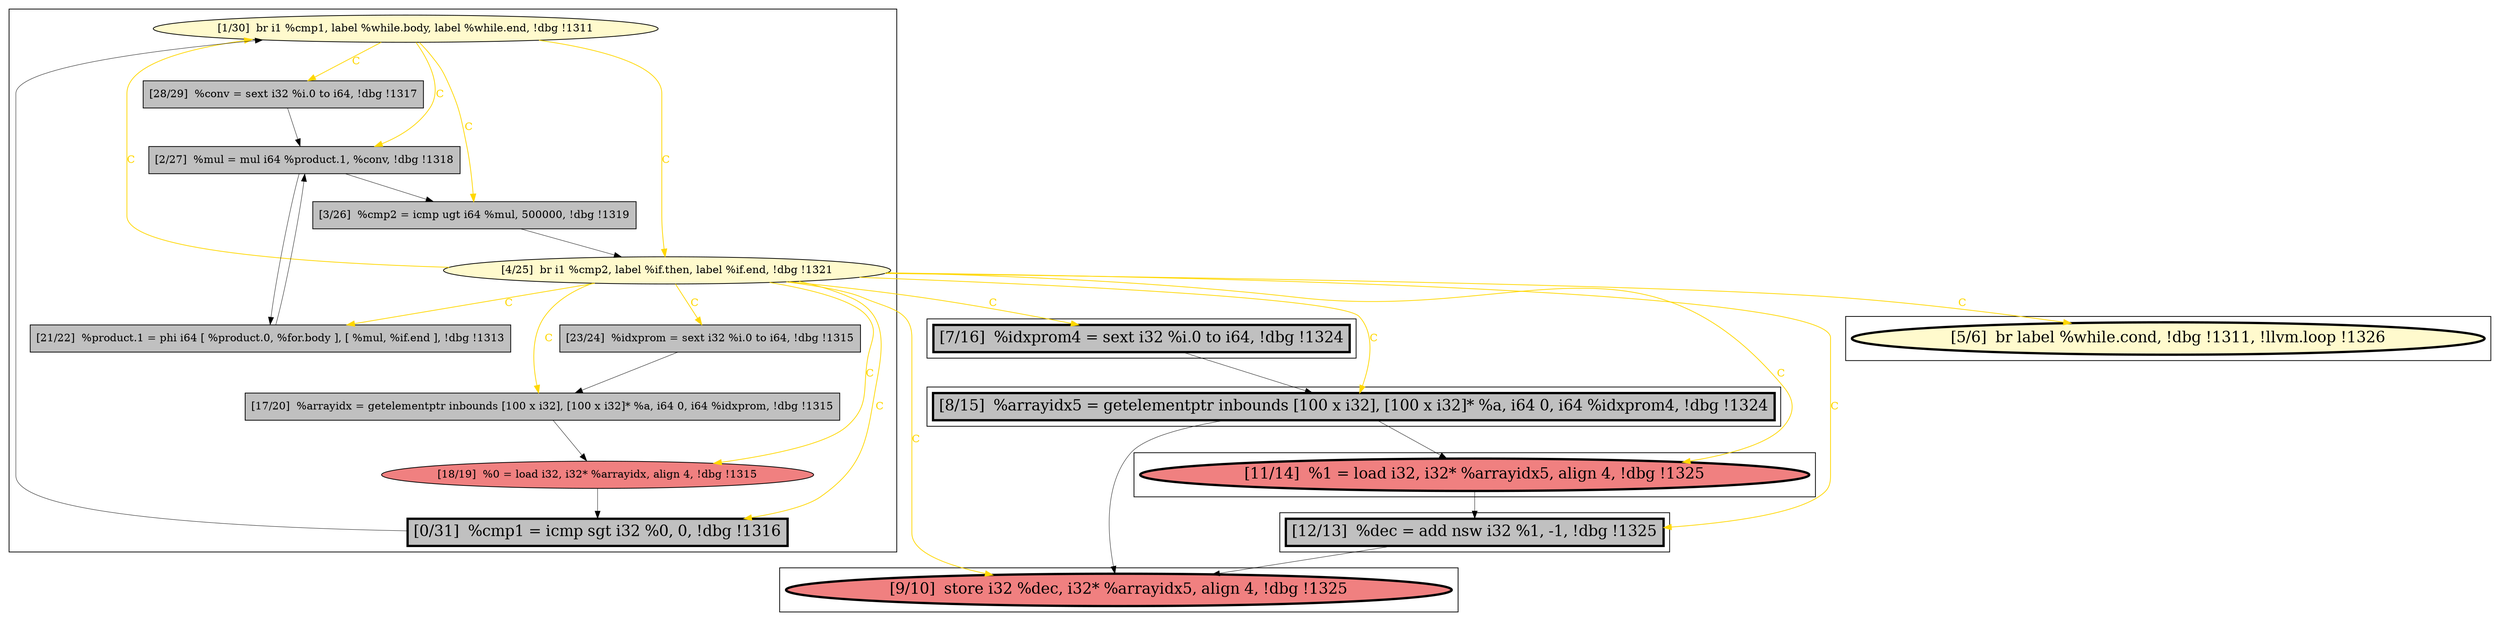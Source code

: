
digraph G {



node214->node215 [style=solid,color=gold,label="C",penwidth=1.0,fontcolor=gold ]
node219->node222 [style=solid,color=black,label="",penwidth=0.5,fontcolor=black ]
node223->node224 [style=solid,color=black,label="",penwidth=0.5,fontcolor=black ]
node217->node221 [style=solid,color=black,label="",penwidth=0.5,fontcolor=black ]
node223->node226 [style=solid,color=black,label="",penwidth=0.5,fontcolor=black ]
node224->node225 [style=solid,color=black,label="",penwidth=0.5,fontcolor=black ]
node216->node219 [style=solid,color=black,label="",penwidth=0.5,fontcolor=black ]
node225->node226 [style=solid,color=black,label="",penwidth=0.5,fontcolor=black ]
node214->node222 [style=solid,color=gold,label="C",penwidth=1.0,fontcolor=gold ]
node215->node216 [style=solid,color=black,label="",penwidth=0.5,fontcolor=black ]
node222->node214 [style=solid,color=gold,label="C",penwidth=1.0,fontcolor=gold ]
node220->node217 [style=solid,color=black,label="",penwidth=0.5,fontcolor=black ]
node222->node226 [style=solid,color=gold,label="C",penwidth=1.0,fontcolor=gold ]
node216->node213 [style=solid,color=black,label="",penwidth=0.5,fontcolor=black ]
node221->node218 [style=solid,color=black,label="",penwidth=0.5,fontcolor=black ]
node212->node223 [style=solid,color=black,label="",penwidth=0.5,fontcolor=black ]
node222->node218 [style=solid,color=gold,label="C",penwidth=1.0,fontcolor=gold ]
node214->node216 [style=solid,color=gold,label="C",penwidth=1.0,fontcolor=gold ]
node222->node221 [style=solid,color=gold,label="C",penwidth=1.0,fontcolor=gold ]
node222->node211 [style=solid,color=gold,label="C",penwidth=1.0,fontcolor=gold ]
node222->node217 [style=solid,color=gold,label="C",penwidth=1.0,fontcolor=gold ]
node222->node220 [style=solid,color=gold,label="C",penwidth=1.0,fontcolor=gold ]
node222->node225 [style=solid,color=gold,label="C",penwidth=1.0,fontcolor=gold ]
node222->node224 [style=solid,color=gold,label="C",penwidth=1.0,fontcolor=gold ]
node222->node212 [style=solid,color=gold,label="C",penwidth=1.0,fontcolor=gold ]
node222->node213 [style=solid,color=gold,label="C",penwidth=1.0,fontcolor=gold ]
node213->node216 [style=solid,color=black,label="",penwidth=0.5,fontcolor=black ]
node214->node219 [style=solid,color=gold,label="C",penwidth=1.0,fontcolor=gold ]
node222->node223 [style=solid,color=gold,label="C",penwidth=1.0,fontcolor=gold ]
node218->node214 [style=solid,color=black,label="",penwidth=0.5,fontcolor=black ]


subgraph cluster6 {


node226 [penwidth=3.0,fontsize=20,fillcolor=lightcoral,label="[9/10]  store i32 %dec, i32* %arrayidx5, align 4, !dbg !1325",shape=ellipse,style=filled ]



}

subgraph cluster0 {


node211 [penwidth=3.0,fontsize=20,fillcolor=lemonchiffon,label="[5/6]  br label %while.cond, !dbg !1311, !llvm.loop !1326",shape=ellipse,style=filled ]



}

subgraph cluster5 {


node225 [penwidth=3.0,fontsize=20,fillcolor=grey,label="[12/13]  %dec = add nsw i32 %1, -1, !dbg !1325",shape=rectangle,style=filled ]



}

subgraph cluster1 {


node212 [penwidth=3.0,fontsize=20,fillcolor=grey,label="[7/16]  %idxprom4 = sext i32 %i.0 to i64, !dbg !1324",shape=rectangle,style=filled ]



}

subgraph cluster2 {


node221 [fillcolor=lightcoral,label="[18/19]  %0 = load i32, i32* %arrayidx, align 4, !dbg !1315",shape=ellipse,style=filled ]
node220 [fillcolor=grey,label="[23/24]  %idxprom = sext i32 %i.0 to i64, !dbg !1315",shape=rectangle,style=filled ]
node214 [fillcolor=lemonchiffon,label="[1/30]  br i1 %cmp1, label %while.body, label %while.end, !dbg !1311",shape=ellipse,style=filled ]
node213 [fillcolor=grey,label="[21/22]  %product.1 = phi i64 [ %product.0, %for.body ], [ %mul, %if.end ], !dbg !1313",shape=rectangle,style=filled ]
node222 [fillcolor=lemonchiffon,label="[4/25]  br i1 %cmp2, label %if.then, label %if.end, !dbg !1321",shape=ellipse,style=filled ]
node215 [fillcolor=grey,label="[28/29]  %conv = sext i32 %i.0 to i64, !dbg !1317",shape=rectangle,style=filled ]
node216 [fillcolor=grey,label="[2/27]  %mul = mul i64 %product.1, %conv, !dbg !1318",shape=rectangle,style=filled ]
node219 [fillcolor=grey,label="[3/26]  %cmp2 = icmp ugt i64 %mul, 500000, !dbg !1319",shape=rectangle,style=filled ]
node217 [fillcolor=grey,label="[17/20]  %arrayidx = getelementptr inbounds [100 x i32], [100 x i32]* %a, i64 0, i64 %idxprom, !dbg !1315",shape=rectangle,style=filled ]
node218 [penwidth=3.0,fontsize=20,fillcolor=grey,label="[0/31]  %cmp1 = icmp sgt i32 %0, 0, !dbg !1316",shape=rectangle,style=filled ]



}

subgraph cluster3 {


node223 [penwidth=3.0,fontsize=20,fillcolor=grey,label="[8/15]  %arrayidx5 = getelementptr inbounds [100 x i32], [100 x i32]* %a, i64 0, i64 %idxprom4, !dbg !1324",shape=rectangle,style=filled ]



}

subgraph cluster4 {


node224 [penwidth=3.0,fontsize=20,fillcolor=lightcoral,label="[11/14]  %1 = load i32, i32* %arrayidx5, align 4, !dbg !1325",shape=ellipse,style=filled ]



}

}
